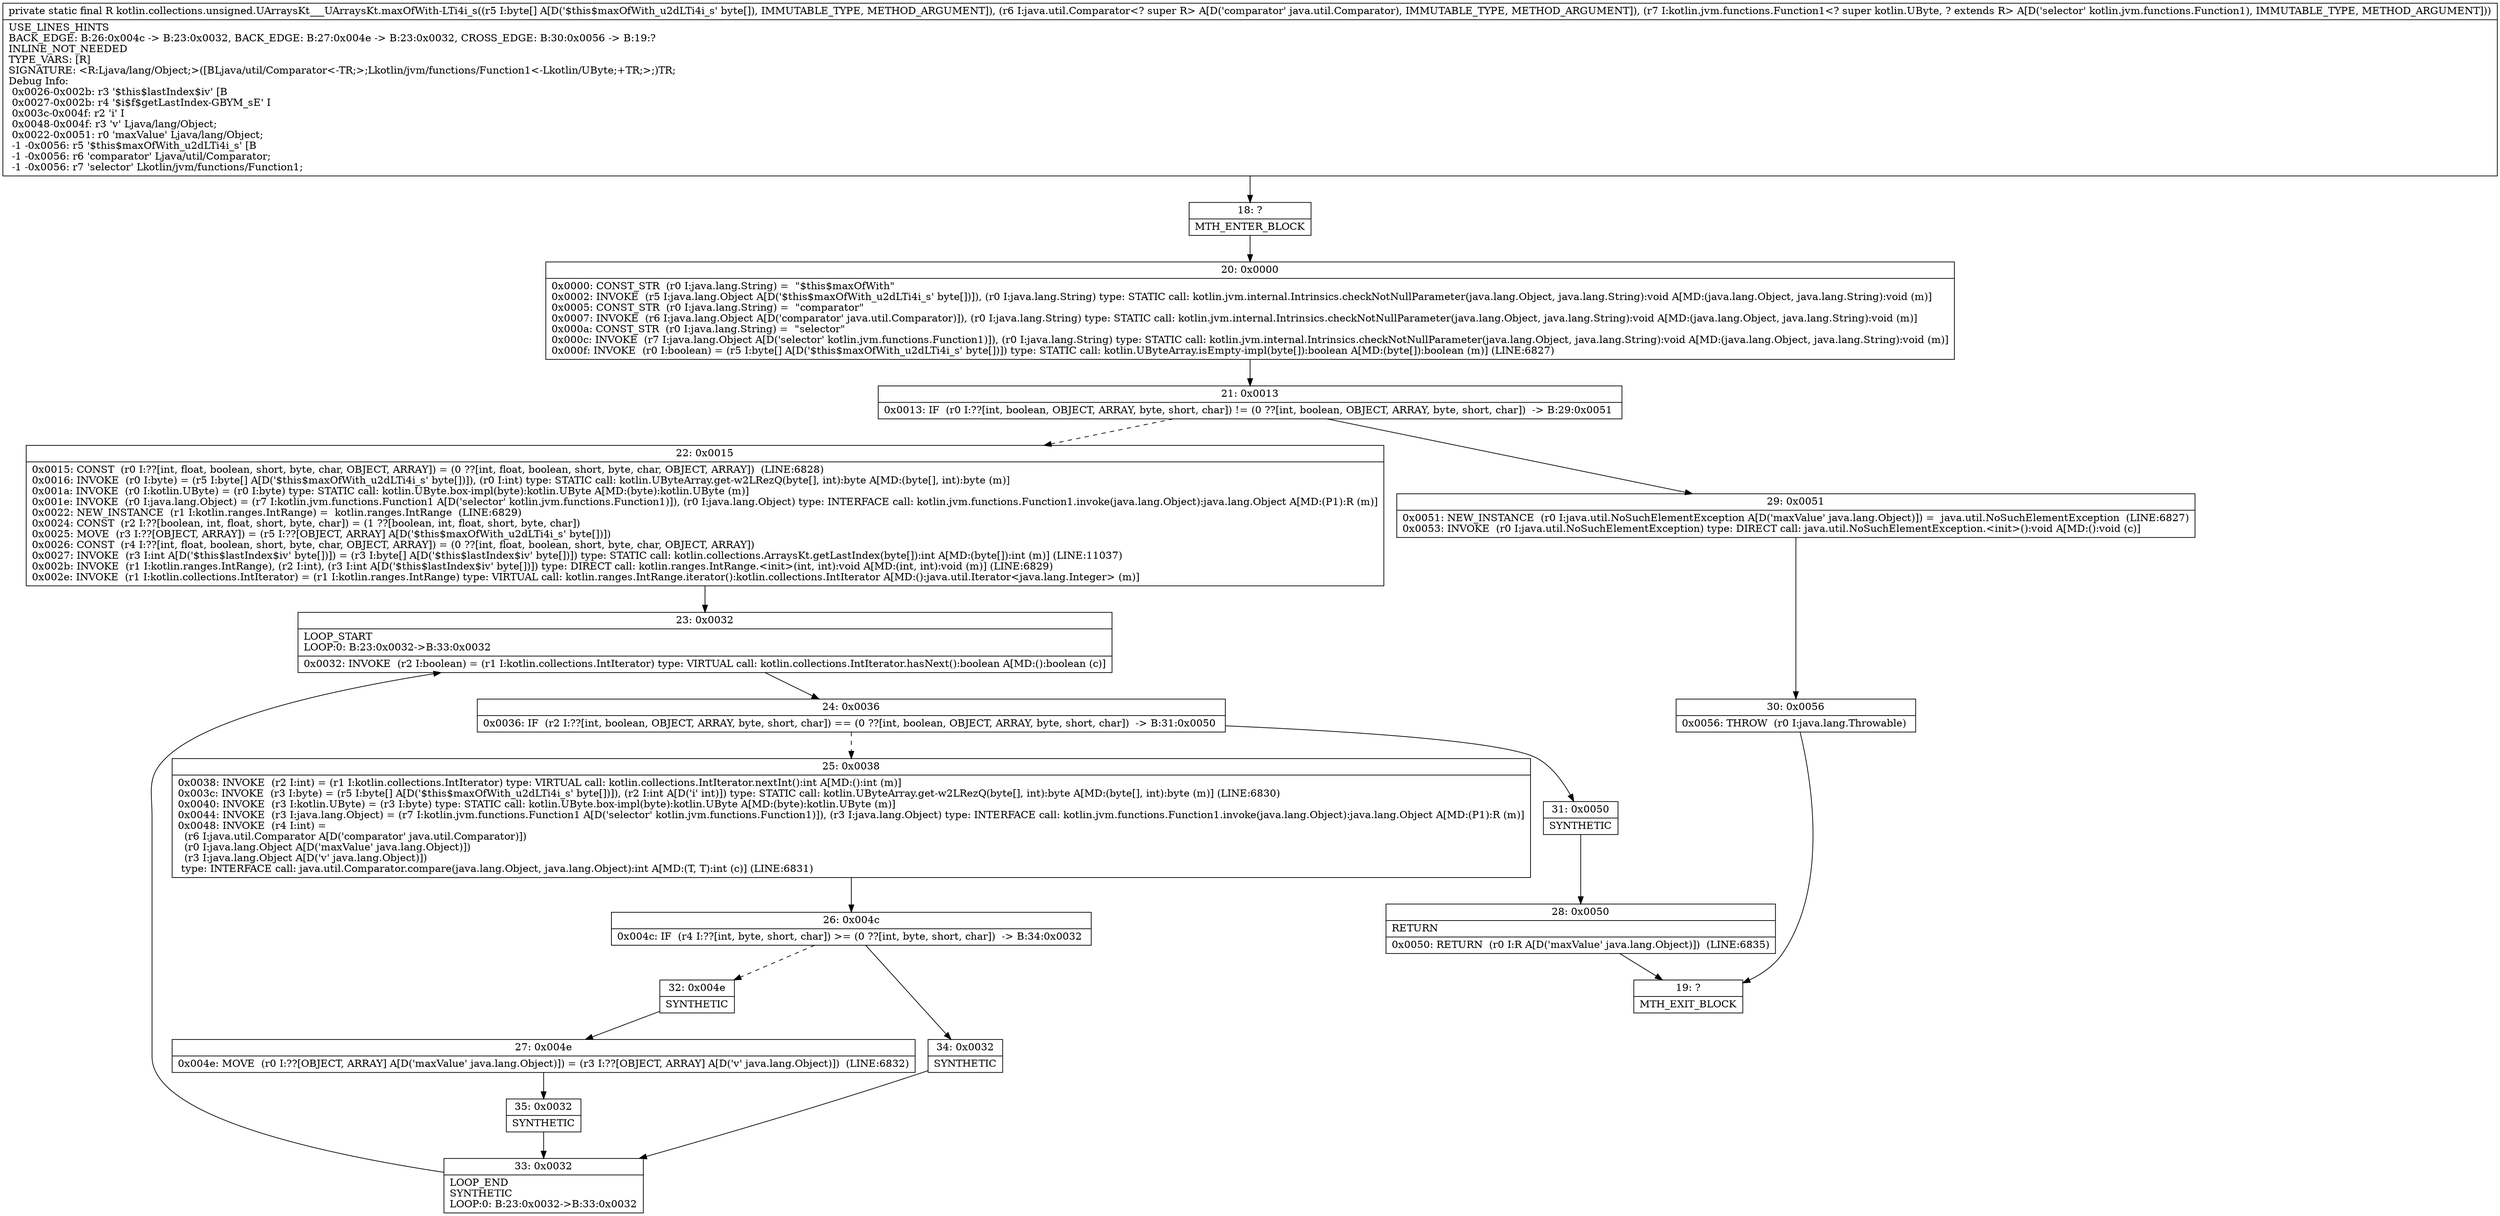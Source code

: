 digraph "CFG forkotlin.collections.unsigned.UArraysKt___UArraysKt.maxOfWith\-LTi4i_s([BLjava\/util\/Comparator;Lkotlin\/jvm\/functions\/Function1;)Ljava\/lang\/Object;" {
Node_18 [shape=record,label="{18\:\ ?|MTH_ENTER_BLOCK\l}"];
Node_20 [shape=record,label="{20\:\ 0x0000|0x0000: CONST_STR  (r0 I:java.lang.String) =  \"$this$maxOfWith\" \l0x0002: INVOKE  (r5 I:java.lang.Object A[D('$this$maxOfWith_u2dLTi4i_s' byte[])]), (r0 I:java.lang.String) type: STATIC call: kotlin.jvm.internal.Intrinsics.checkNotNullParameter(java.lang.Object, java.lang.String):void A[MD:(java.lang.Object, java.lang.String):void (m)]\l0x0005: CONST_STR  (r0 I:java.lang.String) =  \"comparator\" \l0x0007: INVOKE  (r6 I:java.lang.Object A[D('comparator' java.util.Comparator)]), (r0 I:java.lang.String) type: STATIC call: kotlin.jvm.internal.Intrinsics.checkNotNullParameter(java.lang.Object, java.lang.String):void A[MD:(java.lang.Object, java.lang.String):void (m)]\l0x000a: CONST_STR  (r0 I:java.lang.String) =  \"selector\" \l0x000c: INVOKE  (r7 I:java.lang.Object A[D('selector' kotlin.jvm.functions.Function1)]), (r0 I:java.lang.String) type: STATIC call: kotlin.jvm.internal.Intrinsics.checkNotNullParameter(java.lang.Object, java.lang.String):void A[MD:(java.lang.Object, java.lang.String):void (m)]\l0x000f: INVOKE  (r0 I:boolean) = (r5 I:byte[] A[D('$this$maxOfWith_u2dLTi4i_s' byte[])]) type: STATIC call: kotlin.UByteArray.isEmpty\-impl(byte[]):boolean A[MD:(byte[]):boolean (m)] (LINE:6827)\l}"];
Node_21 [shape=record,label="{21\:\ 0x0013|0x0013: IF  (r0 I:??[int, boolean, OBJECT, ARRAY, byte, short, char]) != (0 ??[int, boolean, OBJECT, ARRAY, byte, short, char])  \-\> B:29:0x0051 \l}"];
Node_22 [shape=record,label="{22\:\ 0x0015|0x0015: CONST  (r0 I:??[int, float, boolean, short, byte, char, OBJECT, ARRAY]) = (0 ??[int, float, boolean, short, byte, char, OBJECT, ARRAY])  (LINE:6828)\l0x0016: INVOKE  (r0 I:byte) = (r5 I:byte[] A[D('$this$maxOfWith_u2dLTi4i_s' byte[])]), (r0 I:int) type: STATIC call: kotlin.UByteArray.get\-w2LRezQ(byte[], int):byte A[MD:(byte[], int):byte (m)]\l0x001a: INVOKE  (r0 I:kotlin.UByte) = (r0 I:byte) type: STATIC call: kotlin.UByte.box\-impl(byte):kotlin.UByte A[MD:(byte):kotlin.UByte (m)]\l0x001e: INVOKE  (r0 I:java.lang.Object) = (r7 I:kotlin.jvm.functions.Function1 A[D('selector' kotlin.jvm.functions.Function1)]), (r0 I:java.lang.Object) type: INTERFACE call: kotlin.jvm.functions.Function1.invoke(java.lang.Object):java.lang.Object A[MD:(P1):R (m)]\l0x0022: NEW_INSTANCE  (r1 I:kotlin.ranges.IntRange) =  kotlin.ranges.IntRange  (LINE:6829)\l0x0024: CONST  (r2 I:??[boolean, int, float, short, byte, char]) = (1 ??[boolean, int, float, short, byte, char]) \l0x0025: MOVE  (r3 I:??[OBJECT, ARRAY]) = (r5 I:??[OBJECT, ARRAY] A[D('$this$maxOfWith_u2dLTi4i_s' byte[])]) \l0x0026: CONST  (r4 I:??[int, float, boolean, short, byte, char, OBJECT, ARRAY]) = (0 ??[int, float, boolean, short, byte, char, OBJECT, ARRAY]) \l0x0027: INVOKE  (r3 I:int A[D('$this$lastIndex$iv' byte[])]) = (r3 I:byte[] A[D('$this$lastIndex$iv' byte[])]) type: STATIC call: kotlin.collections.ArraysKt.getLastIndex(byte[]):int A[MD:(byte[]):int (m)] (LINE:11037)\l0x002b: INVOKE  (r1 I:kotlin.ranges.IntRange), (r2 I:int), (r3 I:int A[D('$this$lastIndex$iv' byte[])]) type: DIRECT call: kotlin.ranges.IntRange.\<init\>(int, int):void A[MD:(int, int):void (m)] (LINE:6829)\l0x002e: INVOKE  (r1 I:kotlin.collections.IntIterator) = (r1 I:kotlin.ranges.IntRange) type: VIRTUAL call: kotlin.ranges.IntRange.iterator():kotlin.collections.IntIterator A[MD:():java.util.Iterator\<java.lang.Integer\> (m)]\l}"];
Node_23 [shape=record,label="{23\:\ 0x0032|LOOP_START\lLOOP:0: B:23:0x0032\-\>B:33:0x0032\l|0x0032: INVOKE  (r2 I:boolean) = (r1 I:kotlin.collections.IntIterator) type: VIRTUAL call: kotlin.collections.IntIterator.hasNext():boolean A[MD:():boolean (c)]\l}"];
Node_24 [shape=record,label="{24\:\ 0x0036|0x0036: IF  (r2 I:??[int, boolean, OBJECT, ARRAY, byte, short, char]) == (0 ??[int, boolean, OBJECT, ARRAY, byte, short, char])  \-\> B:31:0x0050 \l}"];
Node_25 [shape=record,label="{25\:\ 0x0038|0x0038: INVOKE  (r2 I:int) = (r1 I:kotlin.collections.IntIterator) type: VIRTUAL call: kotlin.collections.IntIterator.nextInt():int A[MD:():int (m)]\l0x003c: INVOKE  (r3 I:byte) = (r5 I:byte[] A[D('$this$maxOfWith_u2dLTi4i_s' byte[])]), (r2 I:int A[D('i' int)]) type: STATIC call: kotlin.UByteArray.get\-w2LRezQ(byte[], int):byte A[MD:(byte[], int):byte (m)] (LINE:6830)\l0x0040: INVOKE  (r3 I:kotlin.UByte) = (r3 I:byte) type: STATIC call: kotlin.UByte.box\-impl(byte):kotlin.UByte A[MD:(byte):kotlin.UByte (m)]\l0x0044: INVOKE  (r3 I:java.lang.Object) = (r7 I:kotlin.jvm.functions.Function1 A[D('selector' kotlin.jvm.functions.Function1)]), (r3 I:java.lang.Object) type: INTERFACE call: kotlin.jvm.functions.Function1.invoke(java.lang.Object):java.lang.Object A[MD:(P1):R (m)]\l0x0048: INVOKE  (r4 I:int) = \l  (r6 I:java.util.Comparator A[D('comparator' java.util.Comparator)])\l  (r0 I:java.lang.Object A[D('maxValue' java.lang.Object)])\l  (r3 I:java.lang.Object A[D('v' java.lang.Object)])\l type: INTERFACE call: java.util.Comparator.compare(java.lang.Object, java.lang.Object):int A[MD:(T, T):int (c)] (LINE:6831)\l}"];
Node_26 [shape=record,label="{26\:\ 0x004c|0x004c: IF  (r4 I:??[int, byte, short, char]) \>= (0 ??[int, byte, short, char])  \-\> B:34:0x0032 \l}"];
Node_32 [shape=record,label="{32\:\ 0x004e|SYNTHETIC\l}"];
Node_27 [shape=record,label="{27\:\ 0x004e|0x004e: MOVE  (r0 I:??[OBJECT, ARRAY] A[D('maxValue' java.lang.Object)]) = (r3 I:??[OBJECT, ARRAY] A[D('v' java.lang.Object)])  (LINE:6832)\l}"];
Node_35 [shape=record,label="{35\:\ 0x0032|SYNTHETIC\l}"];
Node_33 [shape=record,label="{33\:\ 0x0032|LOOP_END\lSYNTHETIC\lLOOP:0: B:23:0x0032\-\>B:33:0x0032\l}"];
Node_34 [shape=record,label="{34\:\ 0x0032|SYNTHETIC\l}"];
Node_31 [shape=record,label="{31\:\ 0x0050|SYNTHETIC\l}"];
Node_28 [shape=record,label="{28\:\ 0x0050|RETURN\l|0x0050: RETURN  (r0 I:R A[D('maxValue' java.lang.Object)])  (LINE:6835)\l}"];
Node_19 [shape=record,label="{19\:\ ?|MTH_EXIT_BLOCK\l}"];
Node_29 [shape=record,label="{29\:\ 0x0051|0x0051: NEW_INSTANCE  (r0 I:java.util.NoSuchElementException A[D('maxValue' java.lang.Object)]) =  java.util.NoSuchElementException  (LINE:6827)\l0x0053: INVOKE  (r0 I:java.util.NoSuchElementException) type: DIRECT call: java.util.NoSuchElementException.\<init\>():void A[MD:():void (c)]\l}"];
Node_30 [shape=record,label="{30\:\ 0x0056|0x0056: THROW  (r0 I:java.lang.Throwable) \l}"];
MethodNode[shape=record,label="{private static final R kotlin.collections.unsigned.UArraysKt___UArraysKt.maxOfWith\-LTi4i_s((r5 I:byte[] A[D('$this$maxOfWith_u2dLTi4i_s' byte[]), IMMUTABLE_TYPE, METHOD_ARGUMENT]), (r6 I:java.util.Comparator\<? super R\> A[D('comparator' java.util.Comparator), IMMUTABLE_TYPE, METHOD_ARGUMENT]), (r7 I:kotlin.jvm.functions.Function1\<? super kotlin.UByte, ? extends R\> A[D('selector' kotlin.jvm.functions.Function1), IMMUTABLE_TYPE, METHOD_ARGUMENT]))  | USE_LINES_HINTS\lBACK_EDGE: B:26:0x004c \-\> B:23:0x0032, BACK_EDGE: B:27:0x004e \-\> B:23:0x0032, CROSS_EDGE: B:30:0x0056 \-\> B:19:?\lINLINE_NOT_NEEDED\lTYPE_VARS: [R]\lSIGNATURE: \<R:Ljava\/lang\/Object;\>([BLjava\/util\/Comparator\<\-TR;\>;Lkotlin\/jvm\/functions\/Function1\<\-Lkotlin\/UByte;+TR;\>;)TR;\lDebug Info:\l  0x0026\-0x002b: r3 '$this$lastIndex$iv' [B\l  0x0027\-0x002b: r4 '$i$f$getLastIndex\-GBYM_sE' I\l  0x003c\-0x004f: r2 'i' I\l  0x0048\-0x004f: r3 'v' Ljava\/lang\/Object;\l  0x0022\-0x0051: r0 'maxValue' Ljava\/lang\/Object;\l  \-1 \-0x0056: r5 '$this$maxOfWith_u2dLTi4i_s' [B\l  \-1 \-0x0056: r6 'comparator' Ljava\/util\/Comparator;\l  \-1 \-0x0056: r7 'selector' Lkotlin\/jvm\/functions\/Function1;\l}"];
MethodNode -> Node_18;Node_18 -> Node_20;
Node_20 -> Node_21;
Node_21 -> Node_22[style=dashed];
Node_21 -> Node_29;
Node_22 -> Node_23;
Node_23 -> Node_24;
Node_24 -> Node_25[style=dashed];
Node_24 -> Node_31;
Node_25 -> Node_26;
Node_26 -> Node_32[style=dashed];
Node_26 -> Node_34;
Node_32 -> Node_27;
Node_27 -> Node_35;
Node_35 -> Node_33;
Node_33 -> Node_23;
Node_34 -> Node_33;
Node_31 -> Node_28;
Node_28 -> Node_19;
Node_29 -> Node_30;
Node_30 -> Node_19;
}

